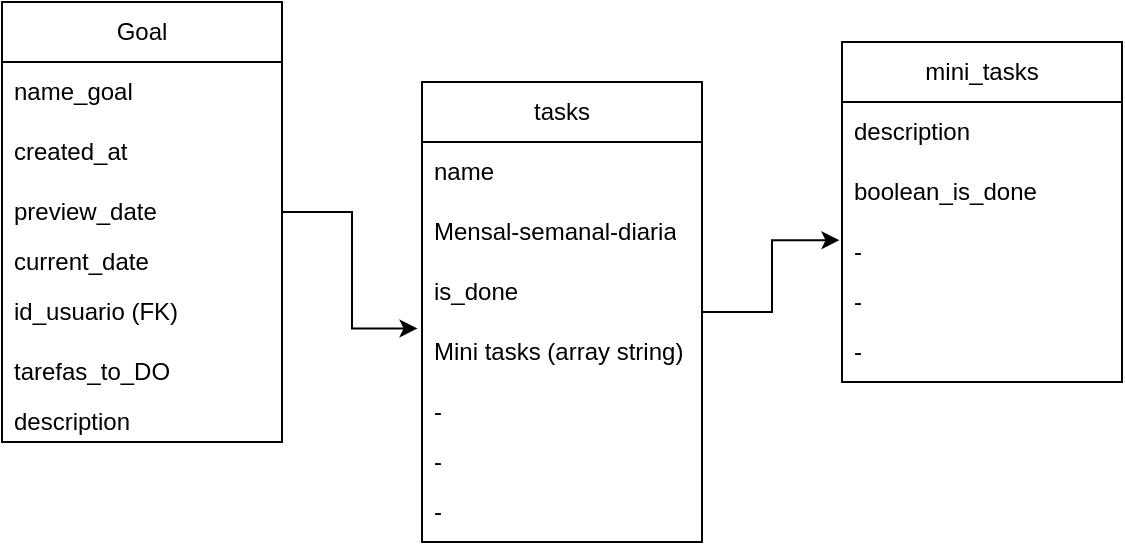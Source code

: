 <mxfile version="22.0.8" type="device">
  <diagram name="Page-1" id="wKK5YTdkYekHQOFqQ9ca">
    <mxGraphModel dx="914" dy="434" grid="1" gridSize="10" guides="1" tooltips="1" connect="1" arrows="1" fold="1" page="1" pageScale="1" pageWidth="850" pageHeight="1100" math="0" shadow="0">
      <root>
        <mxCell id="0" />
        <mxCell id="1" parent="0" />
        <mxCell id="64US7ZkkRKGm3WzCH9oB-1" value="Goal" style="swimlane;fontStyle=0;childLayout=stackLayout;horizontal=1;startSize=30;horizontalStack=0;resizeParent=1;resizeParentMax=0;resizeLast=0;collapsible=1;marginBottom=0;whiteSpace=wrap;html=1;" parent="1" vertex="1">
          <mxGeometry x="190" y="340" width="140" height="220" as="geometry">
            <mxRectangle x="350" y="370" width="70" height="30" as="alternateBounds" />
          </mxGeometry>
        </mxCell>
        <mxCell id="64US7ZkkRKGm3WzCH9oB-2" value="name_goal" style="text;strokeColor=none;fillColor=none;align=left;verticalAlign=middle;spacingLeft=4;spacingRight=4;overflow=hidden;points=[[0,0.5],[1,0.5]];portConstraint=eastwest;rotatable=0;whiteSpace=wrap;html=1;" parent="64US7ZkkRKGm3WzCH9oB-1" vertex="1">
          <mxGeometry y="30" width="140" height="30" as="geometry" />
        </mxCell>
        <mxCell id="64US7ZkkRKGm3WzCH9oB-3" value="created_at" style="text;strokeColor=none;fillColor=none;align=left;verticalAlign=middle;spacingLeft=4;spacingRight=4;overflow=hidden;points=[[0,0.5],[1,0.5]];portConstraint=eastwest;rotatable=0;whiteSpace=wrap;html=1;" parent="64US7ZkkRKGm3WzCH9oB-1" vertex="1">
          <mxGeometry y="60" width="140" height="30" as="geometry" />
        </mxCell>
        <mxCell id="64US7ZkkRKGm3WzCH9oB-5" value="preview_date" style="text;strokeColor=none;fillColor=none;align=left;verticalAlign=middle;spacingLeft=4;spacingRight=4;overflow=hidden;points=[[0,0.5],[1,0.5]];portConstraint=eastwest;rotatable=0;whiteSpace=wrap;html=1;" parent="64US7ZkkRKGm3WzCH9oB-1" vertex="1">
          <mxGeometry y="90" width="140" height="30" as="geometry" />
        </mxCell>
        <mxCell id="64US7ZkkRKGm3WzCH9oB-9" value="current_date" style="text;strokeColor=none;fillColor=none;align=left;verticalAlign=middle;spacingLeft=4;spacingRight=4;overflow=hidden;points=[[0,0.5],[1,0.5]];portConstraint=eastwest;rotatable=0;whiteSpace=wrap;html=1;" parent="64US7ZkkRKGm3WzCH9oB-1" vertex="1">
          <mxGeometry y="120" width="140" height="20" as="geometry" />
        </mxCell>
        <mxCell id="64US7ZkkRKGm3WzCH9oB-8" value="id_usuario (FK)" style="text;strokeColor=none;fillColor=none;align=left;verticalAlign=middle;spacingLeft=4;spacingRight=4;overflow=hidden;points=[[0,0.5],[1,0.5]];portConstraint=eastwest;rotatable=0;whiteSpace=wrap;html=1;" parent="64US7ZkkRKGm3WzCH9oB-1" vertex="1">
          <mxGeometry y="140" width="140" height="30" as="geometry" />
        </mxCell>
        <mxCell id="64US7ZkkRKGm3WzCH9oB-6" value="tarefas_to_DO" style="text;strokeColor=none;fillColor=none;align=left;verticalAlign=middle;spacingLeft=4;spacingRight=4;overflow=hidden;points=[[0,0.5],[1,0.5]];portConstraint=eastwest;rotatable=0;whiteSpace=wrap;html=1;" parent="64US7ZkkRKGm3WzCH9oB-1" vertex="1">
          <mxGeometry y="170" width="140" height="30" as="geometry" />
        </mxCell>
        <mxCell id="64US7ZkkRKGm3WzCH9oB-7" value="description" style="text;strokeColor=none;fillColor=none;align=left;verticalAlign=middle;spacingLeft=4;spacingRight=4;overflow=hidden;points=[[0,0.5],[1,0.5]];portConstraint=eastwest;rotatable=0;whiteSpace=wrap;html=1;" parent="64US7ZkkRKGm3WzCH9oB-1" vertex="1">
          <mxGeometry y="200" width="140" height="20" as="geometry" />
        </mxCell>
        <mxCell id="vInNklJhnSR6dM-IXbBh-1" value="tasks" style="swimlane;fontStyle=0;childLayout=stackLayout;horizontal=1;startSize=30;horizontalStack=0;resizeParent=1;resizeParentMax=0;resizeLast=0;collapsible=1;marginBottom=0;whiteSpace=wrap;html=1;" vertex="1" parent="1">
          <mxGeometry x="400" y="380" width="140" height="230" as="geometry">
            <mxRectangle x="630" y="410" width="70" height="30" as="alternateBounds" />
          </mxGeometry>
        </mxCell>
        <mxCell id="vInNklJhnSR6dM-IXbBh-2" value="name" style="text;strokeColor=none;fillColor=none;align=left;verticalAlign=middle;spacingLeft=4;spacingRight=4;overflow=hidden;points=[[0,0.5],[1,0.5]];portConstraint=eastwest;rotatable=0;whiteSpace=wrap;html=1;" vertex="1" parent="vInNklJhnSR6dM-IXbBh-1">
          <mxGeometry y="30" width="140" height="30" as="geometry" />
        </mxCell>
        <mxCell id="vInNklJhnSR6dM-IXbBh-3" value="Mensal-semanal-diaria" style="text;strokeColor=none;fillColor=none;align=left;verticalAlign=middle;spacingLeft=4;spacingRight=4;overflow=hidden;points=[[0,0.5],[1,0.5]];portConstraint=eastwest;rotatable=0;whiteSpace=wrap;html=1;" vertex="1" parent="vInNklJhnSR6dM-IXbBh-1">
          <mxGeometry y="60" width="140" height="30" as="geometry" />
        </mxCell>
        <mxCell id="vInNklJhnSR6dM-IXbBh-4" value="is_done" style="text;strokeColor=none;fillColor=none;align=left;verticalAlign=middle;spacingLeft=4;spacingRight=4;overflow=hidden;points=[[0,0.5],[1,0.5]];portConstraint=eastwest;rotatable=0;whiteSpace=wrap;html=1;" vertex="1" parent="vInNklJhnSR6dM-IXbBh-1">
          <mxGeometry y="90" width="140" height="30" as="geometry" />
        </mxCell>
        <mxCell id="vInNklJhnSR6dM-IXbBh-6" value="Mini tasks (array string)" style="text;strokeColor=none;fillColor=none;align=left;verticalAlign=middle;spacingLeft=4;spacingRight=4;overflow=hidden;points=[[0,0.5],[1,0.5]];portConstraint=eastwest;rotatable=0;whiteSpace=wrap;html=1;" vertex="1" parent="vInNklJhnSR6dM-IXbBh-1">
          <mxGeometry y="120" width="140" height="30" as="geometry" />
        </mxCell>
        <mxCell id="vInNklJhnSR6dM-IXbBh-7" value="-" style="text;strokeColor=none;fillColor=none;align=left;verticalAlign=middle;spacingLeft=4;spacingRight=4;overflow=hidden;points=[[0,0.5],[1,0.5]];portConstraint=eastwest;rotatable=0;whiteSpace=wrap;html=1;" vertex="1" parent="vInNklJhnSR6dM-IXbBh-1">
          <mxGeometry y="150" width="140" height="30" as="geometry" />
        </mxCell>
        <mxCell id="vInNklJhnSR6dM-IXbBh-5" value="-" style="text;strokeColor=none;fillColor=none;align=left;verticalAlign=middle;spacingLeft=4;spacingRight=4;overflow=hidden;points=[[0,0.5],[1,0.5]];portConstraint=eastwest;rotatable=0;whiteSpace=wrap;html=1;" vertex="1" parent="vInNklJhnSR6dM-IXbBh-1">
          <mxGeometry y="180" width="140" height="20" as="geometry" />
        </mxCell>
        <mxCell id="vInNklJhnSR6dM-IXbBh-8" value="-" style="text;strokeColor=none;fillColor=none;align=left;verticalAlign=middle;spacingLeft=4;spacingRight=4;overflow=hidden;points=[[0,0.5],[1,0.5]];portConstraint=eastwest;rotatable=0;whiteSpace=wrap;html=1;" vertex="1" parent="vInNklJhnSR6dM-IXbBh-1">
          <mxGeometry y="200" width="140" height="30" as="geometry" />
        </mxCell>
        <mxCell id="vInNklJhnSR6dM-IXbBh-10" value="mini_tasks&lt;br&gt;" style="swimlane;fontStyle=0;childLayout=stackLayout;horizontal=1;startSize=30;horizontalStack=0;resizeParent=1;resizeParentMax=0;resizeLast=0;collapsible=1;marginBottom=0;whiteSpace=wrap;html=1;" vertex="1" parent="1">
          <mxGeometry x="610" y="360" width="140" height="170" as="geometry">
            <mxRectangle x="630" y="410" width="70" height="30" as="alternateBounds" />
          </mxGeometry>
        </mxCell>
        <mxCell id="vInNklJhnSR6dM-IXbBh-11" value="description" style="text;strokeColor=none;fillColor=none;align=left;verticalAlign=middle;spacingLeft=4;spacingRight=4;overflow=hidden;points=[[0,0.5],[1,0.5]];portConstraint=eastwest;rotatable=0;whiteSpace=wrap;html=1;" vertex="1" parent="vInNklJhnSR6dM-IXbBh-10">
          <mxGeometry y="30" width="140" height="30" as="geometry" />
        </mxCell>
        <mxCell id="vInNklJhnSR6dM-IXbBh-12" value="boolean_is_done" style="text;strokeColor=none;fillColor=none;align=left;verticalAlign=middle;spacingLeft=4;spacingRight=4;overflow=hidden;points=[[0,0.5],[1,0.5]];portConstraint=eastwest;rotatable=0;whiteSpace=wrap;html=1;" vertex="1" parent="vInNklJhnSR6dM-IXbBh-10">
          <mxGeometry y="60" width="140" height="30" as="geometry" />
        </mxCell>
        <mxCell id="vInNklJhnSR6dM-IXbBh-15" value="-" style="text;strokeColor=none;fillColor=none;align=left;verticalAlign=middle;spacingLeft=4;spacingRight=4;overflow=hidden;points=[[0,0.5],[1,0.5]];portConstraint=eastwest;rotatable=0;whiteSpace=wrap;html=1;" vertex="1" parent="vInNklJhnSR6dM-IXbBh-10">
          <mxGeometry y="90" width="140" height="30" as="geometry" />
        </mxCell>
        <mxCell id="vInNklJhnSR6dM-IXbBh-16" value="-" style="text;strokeColor=none;fillColor=none;align=left;verticalAlign=middle;spacingLeft=4;spacingRight=4;overflow=hidden;points=[[0,0.5],[1,0.5]];portConstraint=eastwest;rotatable=0;whiteSpace=wrap;html=1;" vertex="1" parent="vInNklJhnSR6dM-IXbBh-10">
          <mxGeometry y="120" width="140" height="20" as="geometry" />
        </mxCell>
        <mxCell id="vInNklJhnSR6dM-IXbBh-17" value="-" style="text;strokeColor=none;fillColor=none;align=left;verticalAlign=middle;spacingLeft=4;spacingRight=4;overflow=hidden;points=[[0,0.5],[1,0.5]];portConstraint=eastwest;rotatable=0;whiteSpace=wrap;html=1;" vertex="1" parent="vInNklJhnSR6dM-IXbBh-10">
          <mxGeometry y="140" width="140" height="30" as="geometry" />
        </mxCell>
        <mxCell id="vInNklJhnSR6dM-IXbBh-18" style="edgeStyle=orthogonalEdgeStyle;rounded=0;orthogonalLoop=1;jettySize=auto;html=1;entryX=-0.016;entryY=0.108;entryDx=0;entryDy=0;entryPerimeter=0;" edge="1" parent="1" source="64US7ZkkRKGm3WzCH9oB-5" target="vInNklJhnSR6dM-IXbBh-6">
          <mxGeometry relative="1" as="geometry" />
        </mxCell>
        <mxCell id="vInNklJhnSR6dM-IXbBh-19" style="edgeStyle=orthogonalEdgeStyle;rounded=0;orthogonalLoop=1;jettySize=auto;html=1;entryX=-0.009;entryY=0.303;entryDx=0;entryDy=0;entryPerimeter=0;" edge="1" parent="1" source="vInNklJhnSR6dM-IXbBh-1" target="vInNklJhnSR6dM-IXbBh-15">
          <mxGeometry relative="1" as="geometry" />
        </mxCell>
      </root>
    </mxGraphModel>
  </diagram>
</mxfile>

